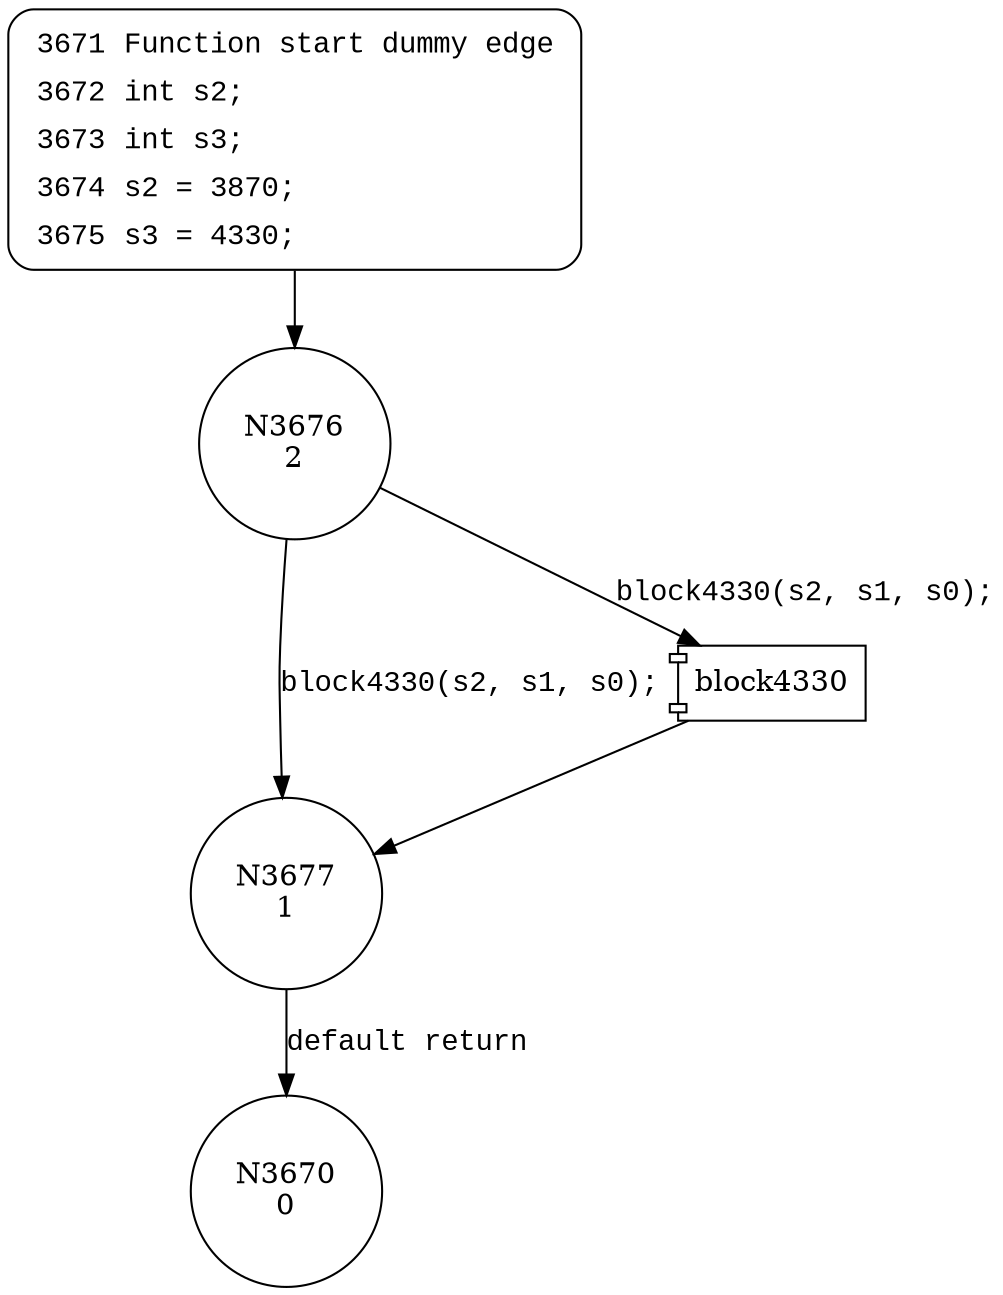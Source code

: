 digraph block3862 {
3676 [shape="circle" label="N3676\n2"]
3677 [shape="circle" label="N3677\n1"]
3670 [shape="circle" label="N3670\n0"]
3671 [style="filled,bold" penwidth="1" fillcolor="white" fontname="Courier New" shape="Mrecord" label=<<table border="0" cellborder="0" cellpadding="3" bgcolor="white"><tr><td align="right">3671</td><td align="left">Function start dummy edge</td></tr><tr><td align="right">3672</td><td align="left">int s2;</td></tr><tr><td align="right">3673</td><td align="left">int s3;</td></tr><tr><td align="right">3674</td><td align="left">s2 = 3870;</td></tr><tr><td align="right">3675</td><td align="left">s3 = 4330;</td></tr></table>>]
3671 -> 3676[label=""]
100015 [shape="component" label="block4330"]
3676 -> 100015 [label="block4330(s2, s1, s0);" fontname="Courier New"]
100015 -> 3677 [label="" fontname="Courier New"]
3676 -> 3677 [label="block4330(s2, s1, s0);" fontname="Courier New"]
3677 -> 3670 [label="default return" fontname="Courier New"]
}